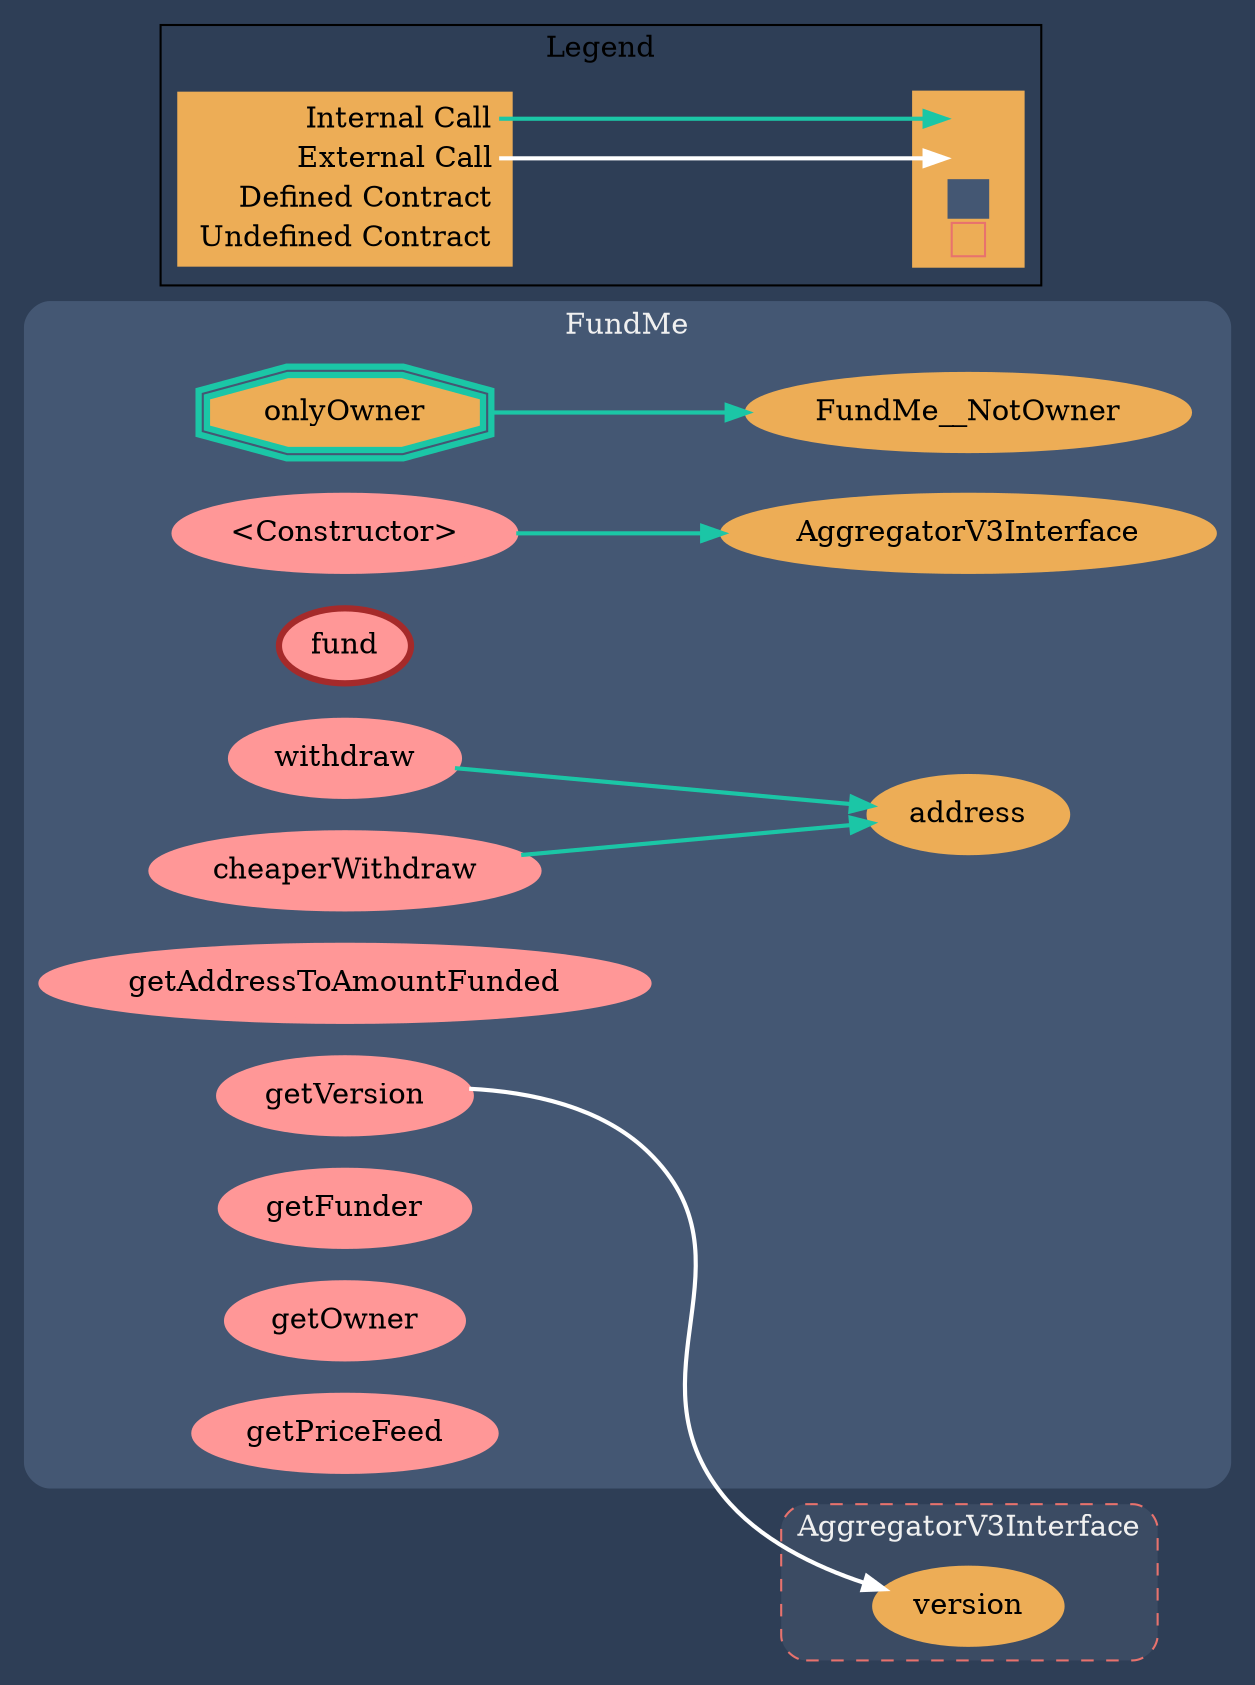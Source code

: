 digraph G {
  graph [ ratio = "auto", page = "100", compound =true, bgcolor = "#2e3e56" ];
  node [ style = "filled", fillcolor = "#edad56", color = "#edad56", penwidth =3 ];
  edge [ color = "#fcfcfc", penwidth =2, fontname = "helvetica Neue Ultra Light" ];
subgraph "clusterFundMe" {
  graph [ label = "FundMe", color = "#445773", fontcolor = "#f0f0f0", style = "rounded", bgcolor = "#445773" ];
  "FundMe.onlyOwner" [ label = "onlyOwner", color = "#1bc6a6", shape =doubleoctagon ];
  "FundMe.<Constructor>" [ label = "<Constructor>", color = "#FF9797", fillcolor = "#FF9797" ];
  "FundMe.fund" [ label = "fund", color = "brown", fillcolor = "#FF9797" ];
  "FundMe.withdraw" [ label = "withdraw", color = "#FF9797", fillcolor = "#FF9797" ];
  "FundMe.cheaperWithdraw" [ label = "cheaperWithdraw", color = "#FF9797", fillcolor = "#FF9797" ];
  "FundMe.getAddressToAmountFunded" [ label = "getAddressToAmountFunded", color = "#FF9797", fillcolor = "#FF9797" ];
  "FundMe.getVersion" [ label = "getVersion", color = "#FF9797", fillcolor = "#FF9797" ];
  "FundMe.getFunder" [ label = "getFunder", color = "#FF9797", fillcolor = "#FF9797" ];
  "FundMe.getOwner" [ label = "getOwner", color = "#FF9797", fillcolor = "#FF9797" ];
  "FundMe.getPriceFeed" [ label = "getPriceFeed", color = "#FF9797", fillcolor = "#FF9797" ];
  "FundMe.FundMe__NotOwner" [ label = "FundMe__NotOwner" ];
  "FundMe.AggregatorV3Interface" [ label = "AggregatorV3Interface" ];
  "FundMe.address" [ label = "address" ];
}

subgraph "clusterAggregatorV3Interface" {
  graph [ label = "AggregatorV3Interface", color = "#e8726d", fontcolor = "#f0f0f0", style = "rounded,dashed", bgcolor = "#3b4b63" ];
  "AggregatorV3Interface.version" [ label = "version" ];
}

  "FundMe.onlyOwner";
  "FundMe.FundMe__NotOwner";
  "FundMe.<Constructor>";
  "FundMe.AggregatorV3Interface";
  "FundMe.withdraw";
  "FundMe.address";
  "FundMe.cheaperWithdraw";
  "FundMe.getVersion";
  "AggregatorV3Interface.version";
  "FundMe.onlyOwner" -> "FundMe.FundMe__NotOwner" [ color = "#1bc6a6" ];
  "FundMe.<Constructor>" -> "FundMe.AggregatorV3Interface" [ color = "#1bc6a6" ];
  "FundMe.withdraw" -> "FundMe.address" [ color = "#1bc6a6" ];
  "FundMe.cheaperWithdraw" -> "FundMe.address" [ color = "#1bc6a6" ];
  "FundMe.getVersion" -> "AggregatorV3Interface.version" [ color = "white" ];


rankdir=LR
node [shape=plaintext]
subgraph cluster_01 { 
label = "Legend";
key [label=<<table border="0" cellpadding="2" cellspacing="0" cellborder="0">
  <tr><td align="right" port="i1">Internal Call</td></tr>
  <tr><td align="right" port="i2">External Call</td></tr>
  <tr><td align="right" port="i3">Defined Contract</td></tr>
  <tr><td align="right" port="i4">Undefined Contract</td></tr>
  </table>>]
key2 [label=<<table border="0" cellpadding="2" cellspacing="0" cellborder="0">
  <tr><td port="i1">&nbsp;&nbsp;&nbsp;</td></tr>
  <tr><td port="i2">&nbsp;&nbsp;&nbsp;</td></tr>
  <tr><td port="i3" bgcolor="#445773">&nbsp;&nbsp;&nbsp;</td></tr>
  <tr><td port="i4">
    <table border="1" cellborder="0" cellspacing="0" cellpadding="7" color="#e8726d">
      <tr>
       <td></td>
      </tr>
     </table>
  </td></tr>
  </table>>]
key:i1:e -> key2:i1:w [color="#1bc6a6"]
key:i2:e -> key2:i2:w [color="white"]
}
}
